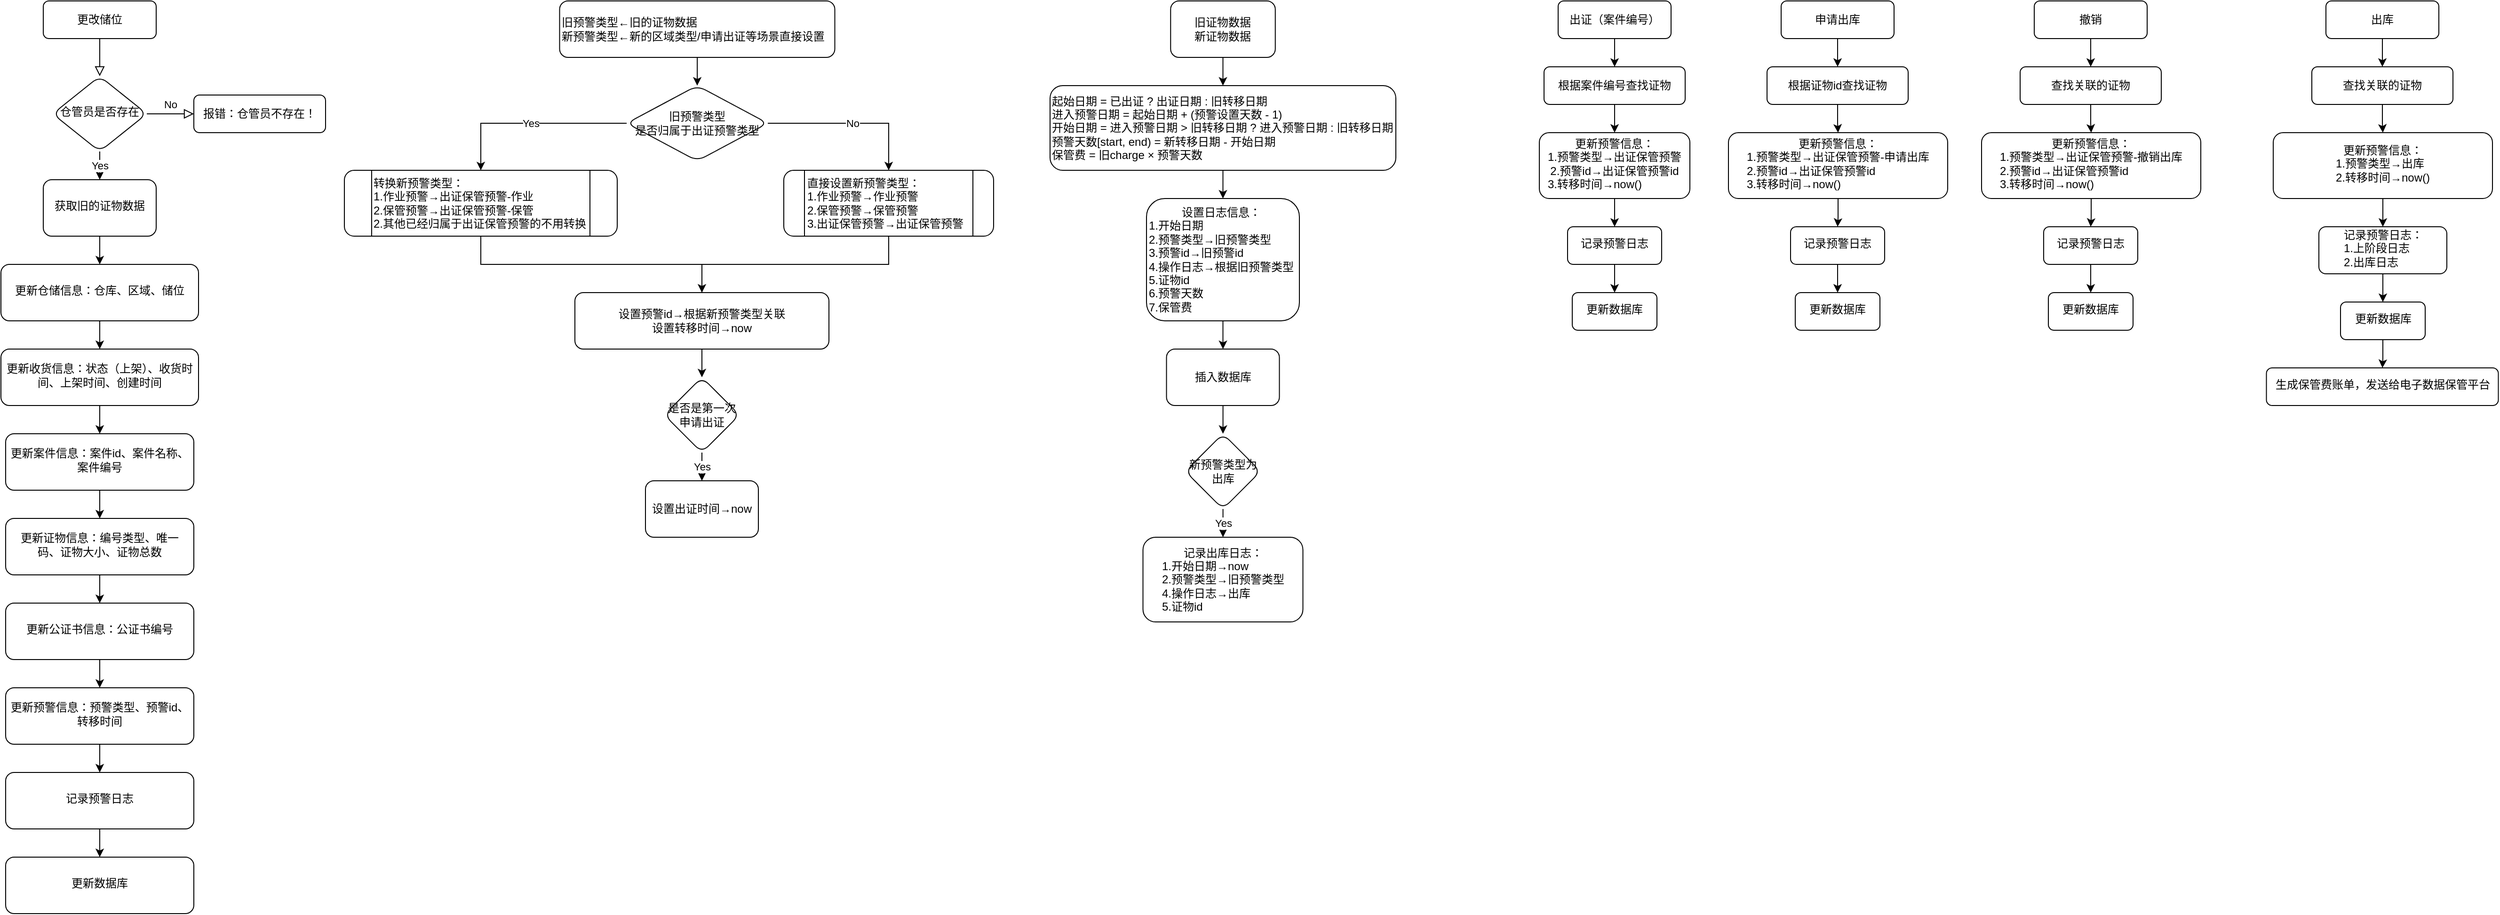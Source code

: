 <mxfile version="16.4.3" type="github">
  <diagram id="C5RBs43oDa-KdzZeNtuy" name="Page-1">
    <mxGraphModel dx="1185" dy="627" grid="1" gridSize="10" guides="1" tooltips="1" connect="1" arrows="1" fold="1" page="1" pageScale="1" pageWidth="827" pageHeight="1169" math="0" shadow="0">
      <root>
        <mxCell id="WIyWlLk6GJQsqaUBKTNV-0" />
        <mxCell id="WIyWlLk6GJQsqaUBKTNV-1" parent="WIyWlLk6GJQsqaUBKTNV-0" />
        <mxCell id="WIyWlLk6GJQsqaUBKTNV-2" value="" style="rounded=0;html=1;jettySize=auto;orthogonalLoop=1;fontSize=11;endArrow=block;endFill=0;endSize=8;strokeWidth=1;shadow=0;labelBackgroundColor=none;edgeStyle=orthogonalEdgeStyle;" parent="WIyWlLk6GJQsqaUBKTNV-1" source="WIyWlLk6GJQsqaUBKTNV-3" target="WIyWlLk6GJQsqaUBKTNV-6" edge="1">
          <mxGeometry relative="1" as="geometry" />
        </mxCell>
        <mxCell id="WIyWlLk6GJQsqaUBKTNV-3" value="更改储位" style="rounded=1;whiteSpace=wrap;html=1;fontSize=12;glass=0;strokeWidth=1;shadow=0;" parent="WIyWlLk6GJQsqaUBKTNV-1" vertex="1">
          <mxGeometry x="160" y="90" width="120" height="40" as="geometry" />
        </mxCell>
        <mxCell id="WIyWlLk6GJQsqaUBKTNV-5" value="No" style="edgeStyle=orthogonalEdgeStyle;rounded=0;html=1;jettySize=auto;orthogonalLoop=1;fontSize=11;endArrow=block;endFill=0;endSize=8;strokeWidth=1;shadow=0;labelBackgroundColor=none;" parent="WIyWlLk6GJQsqaUBKTNV-1" source="WIyWlLk6GJQsqaUBKTNV-6" target="WIyWlLk6GJQsqaUBKTNV-7" edge="1">
          <mxGeometry y="10" relative="1" as="geometry">
            <mxPoint as="offset" />
          </mxGeometry>
        </mxCell>
        <mxCell id="PesEr1MudBadnEUVHpRX-34" value="Yes" style="edgeStyle=orthogonalEdgeStyle;rounded=0;orthogonalLoop=1;jettySize=auto;html=1;" edge="1" parent="WIyWlLk6GJQsqaUBKTNV-1" source="WIyWlLk6GJQsqaUBKTNV-6" target="PesEr1MudBadnEUVHpRX-33">
          <mxGeometry relative="1" as="geometry" />
        </mxCell>
        <mxCell id="WIyWlLk6GJQsqaUBKTNV-6" value="仓管员是否存在" style="rhombus;whiteSpace=wrap;html=1;shadow=0;fontFamily=Helvetica;fontSize=12;align=center;strokeWidth=1;spacing=6;spacingTop=-4;rounded=1;" parent="WIyWlLk6GJQsqaUBKTNV-1" vertex="1">
          <mxGeometry x="170" y="170" width="100" height="80" as="geometry" />
        </mxCell>
        <mxCell id="WIyWlLk6GJQsqaUBKTNV-7" value="报错：仓管员不存在！" style="rounded=1;whiteSpace=wrap;html=1;fontSize=12;glass=0;strokeWidth=1;shadow=0;" parent="WIyWlLk6GJQsqaUBKTNV-1" vertex="1">
          <mxGeometry x="320" y="190" width="140" height="40" as="geometry" />
        </mxCell>
        <mxCell id="PesEr1MudBadnEUVHpRX-6" value="" style="edgeStyle=orthogonalEdgeStyle;rounded=0;orthogonalLoop=1;jettySize=auto;html=1;" edge="1" parent="WIyWlLk6GJQsqaUBKTNV-1" source="PesEr1MudBadnEUVHpRX-3" target="PesEr1MudBadnEUVHpRX-5">
          <mxGeometry relative="1" as="geometry" />
        </mxCell>
        <mxCell id="PesEr1MudBadnEUVHpRX-3" value="更新仓储信息：仓库、区域、储位" style="rounded=1;whiteSpace=wrap;html=1;shadow=0;strokeWidth=1;spacing=6;spacingTop=-4;" vertex="1" parent="WIyWlLk6GJQsqaUBKTNV-1">
          <mxGeometry x="115" y="370" width="210" height="60" as="geometry" />
        </mxCell>
        <mxCell id="PesEr1MudBadnEUVHpRX-8" value="" style="edgeStyle=orthogonalEdgeStyle;rounded=0;orthogonalLoop=1;jettySize=auto;html=1;" edge="1" parent="WIyWlLk6GJQsqaUBKTNV-1" source="PesEr1MudBadnEUVHpRX-5" target="PesEr1MudBadnEUVHpRX-7">
          <mxGeometry relative="1" as="geometry" />
        </mxCell>
        <mxCell id="PesEr1MudBadnEUVHpRX-5" value="更新收货信息：状态（上架）、收货时间、上架时间、创建时间" style="whiteSpace=wrap;html=1;rounded=1;shadow=0;strokeWidth=1;spacing=6;spacingTop=-4;" vertex="1" parent="WIyWlLk6GJQsqaUBKTNV-1">
          <mxGeometry x="115" y="460" width="210" height="60" as="geometry" />
        </mxCell>
        <mxCell id="PesEr1MudBadnEUVHpRX-10" value="" style="edgeStyle=orthogonalEdgeStyle;rounded=0;orthogonalLoop=1;jettySize=auto;html=1;" edge="1" parent="WIyWlLk6GJQsqaUBKTNV-1" source="PesEr1MudBadnEUVHpRX-7" target="PesEr1MudBadnEUVHpRX-9">
          <mxGeometry relative="1" as="geometry" />
        </mxCell>
        <mxCell id="PesEr1MudBadnEUVHpRX-7" value="更新案件信息：案件id、案件名称、案件编号" style="rounded=1;whiteSpace=wrap;html=1;shadow=0;strokeWidth=1;spacing=6;spacingTop=-4;" vertex="1" parent="WIyWlLk6GJQsqaUBKTNV-1">
          <mxGeometry x="120" y="550" width="200" height="60" as="geometry" />
        </mxCell>
        <mxCell id="PesEr1MudBadnEUVHpRX-12" value="" style="edgeStyle=orthogonalEdgeStyle;rounded=0;orthogonalLoop=1;jettySize=auto;html=1;" edge="1" parent="WIyWlLk6GJQsqaUBKTNV-1" source="PesEr1MudBadnEUVHpRX-9" target="PesEr1MudBadnEUVHpRX-11">
          <mxGeometry relative="1" as="geometry" />
        </mxCell>
        <mxCell id="PesEr1MudBadnEUVHpRX-9" value="更新证物信息：编号类型、唯一码、证物大小、证物总数" style="whiteSpace=wrap;html=1;rounded=1;shadow=0;strokeWidth=1;spacing=6;spacingTop=-4;" vertex="1" parent="WIyWlLk6GJQsqaUBKTNV-1">
          <mxGeometry x="120" y="640" width="200" height="60" as="geometry" />
        </mxCell>
        <mxCell id="PesEr1MudBadnEUVHpRX-14" value="" style="edgeStyle=orthogonalEdgeStyle;rounded=0;orthogonalLoop=1;jettySize=auto;html=1;" edge="1" parent="WIyWlLk6GJQsqaUBKTNV-1" source="PesEr1MudBadnEUVHpRX-11" target="PesEr1MudBadnEUVHpRX-13">
          <mxGeometry relative="1" as="geometry" />
        </mxCell>
        <mxCell id="PesEr1MudBadnEUVHpRX-11" value="更新公证书信息：公证书编号" style="whiteSpace=wrap;html=1;rounded=1;shadow=0;strokeWidth=1;spacing=6;spacingTop=-4;" vertex="1" parent="WIyWlLk6GJQsqaUBKTNV-1">
          <mxGeometry x="120" y="730" width="200" height="60" as="geometry" />
        </mxCell>
        <mxCell id="PesEr1MudBadnEUVHpRX-20" value="" style="edgeStyle=orthogonalEdgeStyle;rounded=0;orthogonalLoop=1;jettySize=auto;html=1;" edge="1" parent="WIyWlLk6GJQsqaUBKTNV-1" source="PesEr1MudBadnEUVHpRX-13" target="PesEr1MudBadnEUVHpRX-19">
          <mxGeometry relative="1" as="geometry" />
        </mxCell>
        <mxCell id="PesEr1MudBadnEUVHpRX-13" value="更新预警信息：预警类型、预警id、转移时间" style="whiteSpace=wrap;html=1;rounded=1;shadow=0;strokeWidth=1;spacing=6;spacingTop=-4;" vertex="1" parent="WIyWlLk6GJQsqaUBKTNV-1">
          <mxGeometry x="120" y="820" width="200" height="60" as="geometry" />
        </mxCell>
        <mxCell id="PesEr1MudBadnEUVHpRX-22" value="" style="edgeStyle=orthogonalEdgeStyle;rounded=0;orthogonalLoop=1;jettySize=auto;html=1;" edge="1" parent="WIyWlLk6GJQsqaUBKTNV-1" source="PesEr1MudBadnEUVHpRX-19" target="PesEr1MudBadnEUVHpRX-21">
          <mxGeometry relative="1" as="geometry" />
        </mxCell>
        <mxCell id="PesEr1MudBadnEUVHpRX-19" value="记录预警日志" style="whiteSpace=wrap;html=1;rounded=1;shadow=0;strokeWidth=1;spacing=6;spacingTop=-4;" vertex="1" parent="WIyWlLk6GJQsqaUBKTNV-1">
          <mxGeometry x="120" y="910" width="200" height="60" as="geometry" />
        </mxCell>
        <mxCell id="PesEr1MudBadnEUVHpRX-21" value="更新数据库" style="whiteSpace=wrap;html=1;rounded=1;shadow=0;strokeWidth=1;spacing=6;spacingTop=-4;" vertex="1" parent="WIyWlLk6GJQsqaUBKTNV-1">
          <mxGeometry x="120" y="1000" width="200" height="60" as="geometry" />
        </mxCell>
        <mxCell id="PesEr1MudBadnEUVHpRX-35" value="" style="edgeStyle=orthogonalEdgeStyle;rounded=0;orthogonalLoop=1;jettySize=auto;html=1;" edge="1" parent="WIyWlLk6GJQsqaUBKTNV-1" source="PesEr1MudBadnEUVHpRX-33" target="PesEr1MudBadnEUVHpRX-3">
          <mxGeometry relative="1" as="geometry" />
        </mxCell>
        <mxCell id="PesEr1MudBadnEUVHpRX-33" value="获取旧的证物数据" style="rounded=1;whiteSpace=wrap;html=1;shadow=0;strokeWidth=1;spacing=6;spacingTop=-4;" vertex="1" parent="WIyWlLk6GJQsqaUBKTNV-1">
          <mxGeometry x="160" y="280" width="120" height="60" as="geometry" />
        </mxCell>
        <mxCell id="PesEr1MudBadnEUVHpRX-41" value="" style="edgeStyle=orthogonalEdgeStyle;rounded=0;orthogonalLoop=1;jettySize=auto;html=1;" edge="1" parent="WIyWlLk6GJQsqaUBKTNV-1" source="PesEr1MudBadnEUVHpRX-39" target="PesEr1MudBadnEUVHpRX-40">
          <mxGeometry relative="1" as="geometry" />
        </mxCell>
        <mxCell id="PesEr1MudBadnEUVHpRX-39" value="&lt;div align=&quot;left&quot;&gt;旧预警类型←旧的证物数据&lt;/div&gt;&lt;div align=&quot;left&quot;&gt;新预警类型←新的区域类型/申请出证等场景直接设置&lt;/div&gt;" style="rounded=1;whiteSpace=wrap;html=1;fontSize=12;glass=0;strokeWidth=1;shadow=0;align=left;" vertex="1" parent="WIyWlLk6GJQsqaUBKTNV-1">
          <mxGeometry x="708.75" y="90" width="292.5" height="60" as="geometry" />
        </mxCell>
        <mxCell id="PesEr1MudBadnEUVHpRX-45" value="Yes" style="edgeStyle=orthogonalEdgeStyle;rounded=0;orthogonalLoop=1;jettySize=auto;html=1;" edge="1" parent="WIyWlLk6GJQsqaUBKTNV-1" source="PesEr1MudBadnEUVHpRX-40" target="PesEr1MudBadnEUVHpRX-44">
          <mxGeometry relative="1" as="geometry" />
        </mxCell>
        <mxCell id="PesEr1MudBadnEUVHpRX-47" value="No" style="edgeStyle=orthogonalEdgeStyle;rounded=0;orthogonalLoop=1;jettySize=auto;html=1;" edge="1" parent="WIyWlLk6GJQsqaUBKTNV-1" source="PesEr1MudBadnEUVHpRX-40" target="PesEr1MudBadnEUVHpRX-46">
          <mxGeometry relative="1" as="geometry" />
        </mxCell>
        <mxCell id="PesEr1MudBadnEUVHpRX-40" value="&lt;div&gt;旧预警类型&lt;/div&gt;&lt;div&gt;是否归属于出证预警类型&lt;/div&gt;" style="rhombus;whiteSpace=wrap;html=1;rounded=1;glass=0;strokeWidth=1;shadow=0;" vertex="1" parent="WIyWlLk6GJQsqaUBKTNV-1">
          <mxGeometry x="780" y="180" width="150" height="80" as="geometry" />
        </mxCell>
        <mxCell id="PesEr1MudBadnEUVHpRX-49" value="" style="edgeStyle=orthogonalEdgeStyle;rounded=0;orthogonalLoop=1;jettySize=auto;html=1;" edge="1" parent="WIyWlLk6GJQsqaUBKTNV-1" source="PesEr1MudBadnEUVHpRX-44" target="PesEr1MudBadnEUVHpRX-48">
          <mxGeometry relative="1" as="geometry">
            <Array as="points">
              <mxPoint x="625" y="370" />
              <mxPoint x="860" y="370" />
            </Array>
          </mxGeometry>
        </mxCell>
        <mxCell id="PesEr1MudBadnEUVHpRX-44" value="&lt;div&gt;转换新预警类型：&lt;/div&gt;&lt;div&gt;1.作业预警→出证保管预警-作业&lt;/div&gt;&lt;div&gt;2.保管预警→出证保管预警-保管&lt;/div&gt;&lt;div&gt;2.其他已经归属于出证保管预警的不用转换&lt;br&gt;&lt;/div&gt;" style="shape=process;whiteSpace=wrap;html=1;backgroundOutline=1;rounded=1;glass=0;strokeWidth=1;shadow=0;align=left;verticalAlign=top;" vertex="1" parent="WIyWlLk6GJQsqaUBKTNV-1">
          <mxGeometry x="480" y="270" width="290" height="70" as="geometry" />
        </mxCell>
        <mxCell id="PesEr1MudBadnEUVHpRX-50" style="edgeStyle=orthogonalEdgeStyle;rounded=0;orthogonalLoop=1;jettySize=auto;html=1;entryX=0.5;entryY=0;entryDx=0;entryDy=0;endArrow=none;endFill=0;" edge="1" parent="WIyWlLk6GJQsqaUBKTNV-1" source="PesEr1MudBadnEUVHpRX-46" target="PesEr1MudBadnEUVHpRX-48">
          <mxGeometry relative="1" as="geometry">
            <Array as="points">
              <mxPoint x="1059" y="370" />
              <mxPoint x="860" y="370" />
            </Array>
          </mxGeometry>
        </mxCell>
        <mxCell id="PesEr1MudBadnEUVHpRX-46" value="&lt;div&gt;直接设置新预警类型：&lt;/div&gt;&lt;div&gt;1.作业预警→作业预警&lt;/div&gt;&lt;div&gt;2.保管预警→保管预警&lt;/div&gt;&lt;div&gt;3.出证保管预警→出证保管预警&lt;br&gt;&lt;/div&gt;" style="shape=process;whiteSpace=wrap;html=1;backgroundOutline=1;rounded=1;glass=0;strokeWidth=1;shadow=0;align=left;verticalAlign=top;" vertex="1" parent="WIyWlLk6GJQsqaUBKTNV-1">
          <mxGeometry x="947" y="270" width="223" height="70" as="geometry" />
        </mxCell>
        <mxCell id="PesEr1MudBadnEUVHpRX-53" value="" style="edgeStyle=orthogonalEdgeStyle;rounded=0;orthogonalLoop=1;jettySize=auto;html=1;endArrow=classic;endFill=1;" edge="1" parent="WIyWlLk6GJQsqaUBKTNV-1" source="PesEr1MudBadnEUVHpRX-48" target="PesEr1MudBadnEUVHpRX-52">
          <mxGeometry relative="1" as="geometry" />
        </mxCell>
        <mxCell id="PesEr1MudBadnEUVHpRX-48" value="&lt;div&gt;设置预警id→根据新预警类型关联&lt;/div&gt;&lt;div&gt;设置转移时间→now&lt;br&gt;&lt;/div&gt;" style="whiteSpace=wrap;html=1;align=center;verticalAlign=middle;rounded=1;glass=0;strokeWidth=1;shadow=0;" vertex="1" parent="WIyWlLk6GJQsqaUBKTNV-1">
          <mxGeometry x="725" y="400" width="270" height="60" as="geometry" />
        </mxCell>
        <mxCell id="PesEr1MudBadnEUVHpRX-55" value="Yes" style="edgeStyle=orthogonalEdgeStyle;rounded=0;orthogonalLoop=1;jettySize=auto;html=1;endArrow=classic;endFill=1;" edge="1" parent="WIyWlLk6GJQsqaUBKTNV-1" source="PesEr1MudBadnEUVHpRX-52" target="PesEr1MudBadnEUVHpRX-54">
          <mxGeometry relative="1" as="geometry" />
        </mxCell>
        <mxCell id="PesEr1MudBadnEUVHpRX-52" value="是否是第一次申请出证" style="rhombus;whiteSpace=wrap;html=1;rounded=1;glass=0;strokeWidth=1;shadow=0;" vertex="1" parent="WIyWlLk6GJQsqaUBKTNV-1">
          <mxGeometry x="820" y="490" width="80" height="80" as="geometry" />
        </mxCell>
        <mxCell id="PesEr1MudBadnEUVHpRX-54" value="设置出证时间→now" style="whiteSpace=wrap;html=1;rounded=1;glass=0;strokeWidth=1;shadow=0;" vertex="1" parent="WIyWlLk6GJQsqaUBKTNV-1">
          <mxGeometry x="800" y="600" width="120" height="60" as="geometry" />
        </mxCell>
        <mxCell id="PesEr1MudBadnEUVHpRX-73" value="" style="edgeStyle=orthogonalEdgeStyle;rounded=0;orthogonalLoop=1;jettySize=auto;html=1;endArrow=classic;endFill=1;" edge="1" parent="WIyWlLk6GJQsqaUBKTNV-1" source="PesEr1MudBadnEUVHpRX-57" target="PesEr1MudBadnEUVHpRX-72">
          <mxGeometry relative="1" as="geometry" />
        </mxCell>
        <mxCell id="PesEr1MudBadnEUVHpRX-57" value="&lt;div&gt;起始日期 = 已出证 ? 出证日期 : 旧转移日期&lt;br&gt;&lt;/div&gt;&lt;div&gt;进入预警日期 = 起始日期 + (预警设置天数 - 1)&lt;/div&gt;&lt;div&gt;开始日期 = 进入预警日期 &amp;gt; 旧转移日期 ? 进入预警日期 : 旧转移日期&lt;/div&gt;&lt;div&gt;预警天数[start, end) = 新转移日期 - 开始日期&lt;/div&gt;&lt;div&gt;保管费 = 旧charge × 预警天数&lt;br&gt;&lt;/div&gt;" style="rounded=1;whiteSpace=wrap;html=1;fontSize=12;glass=0;strokeWidth=1;shadow=0;align=left;" vertex="1" parent="WIyWlLk6GJQsqaUBKTNV-1">
          <mxGeometry x="1230" y="180" width="367.5" height="90" as="geometry" />
        </mxCell>
        <mxCell id="PesEr1MudBadnEUVHpRX-71" value="" style="edgeStyle=orthogonalEdgeStyle;rounded=0;orthogonalLoop=1;jettySize=auto;html=1;endArrow=classic;endFill=1;" edge="1" parent="WIyWlLk6GJQsqaUBKTNV-1" source="PesEr1MudBadnEUVHpRX-70" target="PesEr1MudBadnEUVHpRX-57">
          <mxGeometry relative="1" as="geometry" />
        </mxCell>
        <mxCell id="PesEr1MudBadnEUVHpRX-70" value="&lt;div align=&quot;center&quot;&gt;旧证物数据&lt;/div&gt;&lt;div align=&quot;center&quot;&gt;新证物数据&lt;br&gt;&lt;/div&gt;" style="rounded=1;whiteSpace=wrap;html=1;fontSize=12;glass=0;strokeWidth=1;shadow=0;align=center;" vertex="1" parent="WIyWlLk6GJQsqaUBKTNV-1">
          <mxGeometry x="1358.13" y="90" width="111.25" height="60" as="geometry" />
        </mxCell>
        <mxCell id="PesEr1MudBadnEUVHpRX-75" value="" style="edgeStyle=orthogonalEdgeStyle;rounded=0;orthogonalLoop=1;jettySize=auto;html=1;endArrow=classic;endFill=1;" edge="1" parent="WIyWlLk6GJQsqaUBKTNV-1" source="PesEr1MudBadnEUVHpRX-72" target="PesEr1MudBadnEUVHpRX-74">
          <mxGeometry relative="1" as="geometry" />
        </mxCell>
        <mxCell id="PesEr1MudBadnEUVHpRX-72" value="&lt;div align=&quot;center&quot;&gt;设置日志信息：&lt;/div&gt;&lt;div align=&quot;left&quot;&gt;1.开始日期&lt;/div&gt;&lt;div align=&quot;left&quot;&gt;2.预警类型→旧预警类型&lt;/div&gt;&lt;div align=&quot;left&quot;&gt;3.预警id→旧预警id&lt;/div&gt;&lt;div align=&quot;left&quot;&gt;4.操作日志→根据旧预警类型&lt;/div&gt;&lt;div align=&quot;left&quot;&gt;5.证物id&lt;/div&gt;&lt;div align=&quot;left&quot;&gt;6.预警天数&lt;/div&gt;&lt;div align=&quot;left&quot;&gt;7.保管费&lt;br&gt;&lt;/div&gt;" style="whiteSpace=wrap;html=1;rounded=1;glass=0;strokeWidth=1;shadow=0;align=left;" vertex="1" parent="WIyWlLk6GJQsqaUBKTNV-1">
          <mxGeometry x="1332.5" y="300" width="162.5" height="130" as="geometry" />
        </mxCell>
        <mxCell id="PesEr1MudBadnEUVHpRX-77" value="" style="edgeStyle=orthogonalEdgeStyle;rounded=0;orthogonalLoop=1;jettySize=auto;html=1;endArrow=classic;endFill=1;" edge="1" parent="WIyWlLk6GJQsqaUBKTNV-1" source="PesEr1MudBadnEUVHpRX-74" target="PesEr1MudBadnEUVHpRX-76">
          <mxGeometry relative="1" as="geometry" />
        </mxCell>
        <mxCell id="PesEr1MudBadnEUVHpRX-74" value="&lt;div align=&quot;center&quot;&gt;插入数据库&lt;br&gt;&lt;/div&gt;" style="whiteSpace=wrap;html=1;align=center;rounded=1;glass=0;strokeWidth=1;shadow=0;" vertex="1" parent="WIyWlLk6GJQsqaUBKTNV-1">
          <mxGeometry x="1353.75" y="460" width="120" height="60" as="geometry" />
        </mxCell>
        <mxCell id="PesEr1MudBadnEUVHpRX-79" value="&lt;div&gt;Yes&lt;/div&gt;" style="edgeStyle=orthogonalEdgeStyle;rounded=0;orthogonalLoop=1;jettySize=auto;html=1;endArrow=classic;endFill=1;" edge="1" parent="WIyWlLk6GJQsqaUBKTNV-1" source="PesEr1MudBadnEUVHpRX-76" target="PesEr1MudBadnEUVHpRX-78">
          <mxGeometry relative="1" as="geometry" />
        </mxCell>
        <mxCell id="PesEr1MudBadnEUVHpRX-76" value="新预警类型为出库" style="rhombus;whiteSpace=wrap;html=1;rounded=1;glass=0;strokeWidth=1;shadow=0;" vertex="1" parent="WIyWlLk6GJQsqaUBKTNV-1">
          <mxGeometry x="1373.75" y="550" width="80" height="80" as="geometry" />
        </mxCell>
        <mxCell id="PesEr1MudBadnEUVHpRX-78" value="&lt;div&gt;记录出库日志：&lt;/div&gt;&lt;div align=&quot;left&quot;&gt;&lt;div align=&quot;left&quot;&gt;1.开始日期→now&lt;/div&gt;&lt;div align=&quot;left&quot;&gt;2.预警类型→旧预警类型&lt;/div&gt;&lt;div align=&quot;left&quot;&gt;4.操作日志→出库&lt;/div&gt;&lt;div align=&quot;left&quot;&gt;5.证物id&lt;/div&gt;&lt;/div&gt;" style="whiteSpace=wrap;html=1;rounded=1;glass=0;strokeWidth=1;shadow=0;" vertex="1" parent="WIyWlLk6GJQsqaUBKTNV-1">
          <mxGeometry x="1328.75" y="660" width="170" height="90" as="geometry" />
        </mxCell>
        <mxCell id="PesEr1MudBadnEUVHpRX-82" value="" style="edgeStyle=orthogonalEdgeStyle;rounded=0;orthogonalLoop=1;jettySize=auto;html=1;endArrow=classic;endFill=1;" edge="1" parent="WIyWlLk6GJQsqaUBKTNV-1" source="PesEr1MudBadnEUVHpRX-80" target="PesEr1MudBadnEUVHpRX-81">
          <mxGeometry relative="1" as="geometry" />
        </mxCell>
        <mxCell id="PesEr1MudBadnEUVHpRX-80" value="出证（案件编号）" style="rounded=1;whiteSpace=wrap;html=1;fontSize=12;glass=0;strokeWidth=1;shadow=0;" vertex="1" parent="WIyWlLk6GJQsqaUBKTNV-1">
          <mxGeometry x="1770" y="90" width="120" height="40" as="geometry" />
        </mxCell>
        <mxCell id="PesEr1MudBadnEUVHpRX-88" value="" style="edgeStyle=orthogonalEdgeStyle;rounded=0;orthogonalLoop=1;jettySize=auto;html=1;endArrow=classic;endFill=1;" edge="1" parent="WIyWlLk6GJQsqaUBKTNV-1" source="PesEr1MudBadnEUVHpRX-81" target="PesEr1MudBadnEUVHpRX-83">
          <mxGeometry relative="1" as="geometry" />
        </mxCell>
        <mxCell id="PesEr1MudBadnEUVHpRX-81" value="根据案件编号查找证物" style="whiteSpace=wrap;html=1;rounded=1;glass=0;strokeWidth=1;shadow=0;" vertex="1" parent="WIyWlLk6GJQsqaUBKTNV-1">
          <mxGeometry x="1755" y="160" width="150" height="40" as="geometry" />
        </mxCell>
        <mxCell id="PesEr1MudBadnEUVHpRX-92" value="" style="edgeStyle=orthogonalEdgeStyle;rounded=0;orthogonalLoop=1;jettySize=auto;html=1;endArrow=classic;endFill=1;" edge="1" parent="WIyWlLk6GJQsqaUBKTNV-1" source="PesEr1MudBadnEUVHpRX-84" target="PesEr1MudBadnEUVHpRX-85">
          <mxGeometry relative="1" as="geometry" />
        </mxCell>
        <mxCell id="PesEr1MudBadnEUVHpRX-84" value="记录预警日志" style="whiteSpace=wrap;html=1;rounded=1;shadow=0;strokeWidth=1;spacing=6;spacingTop=-4;" vertex="1" parent="WIyWlLk6GJQsqaUBKTNV-1">
          <mxGeometry x="1780" y="330" width="100" height="40" as="geometry" />
        </mxCell>
        <mxCell id="PesEr1MudBadnEUVHpRX-85" value="更新数据库" style="whiteSpace=wrap;html=1;rounded=1;shadow=0;strokeWidth=1;spacing=6;spacingTop=-4;" vertex="1" parent="WIyWlLk6GJQsqaUBKTNV-1">
          <mxGeometry x="1785" y="400" width="90" height="40" as="geometry" />
        </mxCell>
        <mxCell id="PesEr1MudBadnEUVHpRX-91" value="" style="edgeStyle=orthogonalEdgeStyle;rounded=0;orthogonalLoop=1;jettySize=auto;html=1;endArrow=classic;endFill=1;" edge="1" parent="WIyWlLk6GJQsqaUBKTNV-1" source="PesEr1MudBadnEUVHpRX-83" target="PesEr1MudBadnEUVHpRX-84">
          <mxGeometry relative="1" as="geometry" />
        </mxCell>
        <mxCell id="PesEr1MudBadnEUVHpRX-83" value="&lt;div&gt;更新预警信息：&lt;/div&gt;&lt;div align=&quot;left&quot;&gt;1.预警类型→出证保管预警&lt;/div&gt;&lt;div&gt;2.预警id→出证保管预警id&lt;/div&gt;&lt;div align=&quot;left&quot;&gt;3.转移时间→now()&lt;/div&gt;" style="whiteSpace=wrap;html=1;rounded=1;shadow=0;strokeWidth=1;spacing=6;spacingTop=-4;" vertex="1" parent="WIyWlLk6GJQsqaUBKTNV-1">
          <mxGeometry x="1750" y="230" width="160" height="70" as="geometry" />
        </mxCell>
        <mxCell id="PesEr1MudBadnEUVHpRX-93" value="" style="edgeStyle=orthogonalEdgeStyle;rounded=0;orthogonalLoop=1;jettySize=auto;html=1;endArrow=classic;endFill=1;" edge="1" parent="WIyWlLk6GJQsqaUBKTNV-1" source="PesEr1MudBadnEUVHpRX-94" target="PesEr1MudBadnEUVHpRX-96">
          <mxGeometry relative="1" as="geometry" />
        </mxCell>
        <mxCell id="PesEr1MudBadnEUVHpRX-94" value="申请出库" style="rounded=1;whiteSpace=wrap;html=1;fontSize=12;glass=0;strokeWidth=1;shadow=0;" vertex="1" parent="WIyWlLk6GJQsqaUBKTNV-1">
          <mxGeometry x="2007" y="90" width="120" height="40" as="geometry" />
        </mxCell>
        <mxCell id="PesEr1MudBadnEUVHpRX-95" value="" style="edgeStyle=orthogonalEdgeStyle;rounded=0;orthogonalLoop=1;jettySize=auto;html=1;endArrow=classic;endFill=1;" edge="1" parent="WIyWlLk6GJQsqaUBKTNV-1" source="PesEr1MudBadnEUVHpRX-96" target="PesEr1MudBadnEUVHpRX-101">
          <mxGeometry relative="1" as="geometry" />
        </mxCell>
        <mxCell id="PesEr1MudBadnEUVHpRX-96" value="根据证物id查找证物" style="whiteSpace=wrap;html=1;rounded=1;glass=0;strokeWidth=1;shadow=0;" vertex="1" parent="WIyWlLk6GJQsqaUBKTNV-1">
          <mxGeometry x="1992" y="160" width="150" height="40" as="geometry" />
        </mxCell>
        <mxCell id="PesEr1MudBadnEUVHpRX-97" value="" style="edgeStyle=orthogonalEdgeStyle;rounded=0;orthogonalLoop=1;jettySize=auto;html=1;endArrow=classic;endFill=1;" edge="1" parent="WIyWlLk6GJQsqaUBKTNV-1" source="PesEr1MudBadnEUVHpRX-98" target="PesEr1MudBadnEUVHpRX-99">
          <mxGeometry relative="1" as="geometry" />
        </mxCell>
        <mxCell id="PesEr1MudBadnEUVHpRX-98" value="记录预警日志" style="whiteSpace=wrap;html=1;rounded=1;shadow=0;strokeWidth=1;spacing=6;spacingTop=-4;" vertex="1" parent="WIyWlLk6GJQsqaUBKTNV-1">
          <mxGeometry x="2017" y="330" width="100" height="40" as="geometry" />
        </mxCell>
        <mxCell id="PesEr1MudBadnEUVHpRX-99" value="更新数据库" style="whiteSpace=wrap;html=1;rounded=1;shadow=0;strokeWidth=1;spacing=6;spacingTop=-4;" vertex="1" parent="WIyWlLk6GJQsqaUBKTNV-1">
          <mxGeometry x="2022" y="400" width="90" height="40" as="geometry" />
        </mxCell>
        <mxCell id="PesEr1MudBadnEUVHpRX-100" value="" style="edgeStyle=orthogonalEdgeStyle;rounded=0;orthogonalLoop=1;jettySize=auto;html=1;endArrow=classic;endFill=1;" edge="1" parent="WIyWlLk6GJQsqaUBKTNV-1" source="PesEr1MudBadnEUVHpRX-101" target="PesEr1MudBadnEUVHpRX-98">
          <mxGeometry relative="1" as="geometry" />
        </mxCell>
        <mxCell id="PesEr1MudBadnEUVHpRX-101" value="&lt;div&gt;更新预警信息：&lt;/div&gt;&lt;div align=&quot;left&quot;&gt;1.预警类型→出证保管预警-申请出库&lt;/div&gt;&lt;div align=&quot;left&quot;&gt;2.预警id→出证保管预警id&lt;/div&gt;&lt;div align=&quot;left&quot;&gt;3.转移时间→now()&lt;/div&gt;" style="whiteSpace=wrap;html=1;rounded=1;shadow=0;strokeWidth=1;spacing=6;spacingTop=-4;" vertex="1" parent="WIyWlLk6GJQsqaUBKTNV-1">
          <mxGeometry x="1951" y="230" width="233" height="70" as="geometry" />
        </mxCell>
        <mxCell id="PesEr1MudBadnEUVHpRX-102" value="" style="edgeStyle=orthogonalEdgeStyle;rounded=0;orthogonalLoop=1;jettySize=auto;html=1;endArrow=classic;endFill=1;" edge="1" parent="WIyWlLk6GJQsqaUBKTNV-1" source="PesEr1MudBadnEUVHpRX-103" target="PesEr1MudBadnEUVHpRX-105">
          <mxGeometry relative="1" as="geometry" />
        </mxCell>
        <mxCell id="PesEr1MudBadnEUVHpRX-103" value="撤销" style="rounded=1;whiteSpace=wrap;html=1;fontSize=12;glass=0;strokeWidth=1;shadow=0;" vertex="1" parent="WIyWlLk6GJQsqaUBKTNV-1">
          <mxGeometry x="2276" y="90" width="120" height="40" as="geometry" />
        </mxCell>
        <mxCell id="PesEr1MudBadnEUVHpRX-104" value="" style="edgeStyle=orthogonalEdgeStyle;rounded=0;orthogonalLoop=1;jettySize=auto;html=1;endArrow=classic;endFill=1;" edge="1" parent="WIyWlLk6GJQsqaUBKTNV-1" source="PesEr1MudBadnEUVHpRX-105" target="PesEr1MudBadnEUVHpRX-110">
          <mxGeometry relative="1" as="geometry" />
        </mxCell>
        <mxCell id="PesEr1MudBadnEUVHpRX-105" value="查找关联的证物" style="whiteSpace=wrap;html=1;rounded=1;glass=0;strokeWidth=1;shadow=0;" vertex="1" parent="WIyWlLk6GJQsqaUBKTNV-1">
          <mxGeometry x="2261" y="160" width="150" height="40" as="geometry" />
        </mxCell>
        <mxCell id="PesEr1MudBadnEUVHpRX-106" value="" style="edgeStyle=orthogonalEdgeStyle;rounded=0;orthogonalLoop=1;jettySize=auto;html=1;endArrow=classic;endFill=1;" edge="1" parent="WIyWlLk6GJQsqaUBKTNV-1" source="PesEr1MudBadnEUVHpRX-107" target="PesEr1MudBadnEUVHpRX-108">
          <mxGeometry relative="1" as="geometry" />
        </mxCell>
        <mxCell id="PesEr1MudBadnEUVHpRX-107" value="记录预警日志" style="whiteSpace=wrap;html=1;rounded=1;shadow=0;strokeWidth=1;spacing=6;spacingTop=-4;" vertex="1" parent="WIyWlLk6GJQsqaUBKTNV-1">
          <mxGeometry x="2286" y="330" width="100" height="40" as="geometry" />
        </mxCell>
        <mxCell id="PesEr1MudBadnEUVHpRX-108" value="更新数据库" style="whiteSpace=wrap;html=1;rounded=1;shadow=0;strokeWidth=1;spacing=6;spacingTop=-4;" vertex="1" parent="WIyWlLk6GJQsqaUBKTNV-1">
          <mxGeometry x="2291" y="400" width="90" height="40" as="geometry" />
        </mxCell>
        <mxCell id="PesEr1MudBadnEUVHpRX-109" value="" style="edgeStyle=orthogonalEdgeStyle;rounded=0;orthogonalLoop=1;jettySize=auto;html=1;endArrow=classic;endFill=1;" edge="1" parent="WIyWlLk6GJQsqaUBKTNV-1" source="PesEr1MudBadnEUVHpRX-110" target="PesEr1MudBadnEUVHpRX-107">
          <mxGeometry relative="1" as="geometry" />
        </mxCell>
        <mxCell id="PesEr1MudBadnEUVHpRX-110" value="&lt;div&gt;更新预警信息：&lt;/div&gt;&lt;div align=&quot;left&quot;&gt;1.预警类型→出证保管预警-撤销出库&lt;/div&gt;&lt;div align=&quot;left&quot;&gt;2.预警id→出证保管预警id&lt;/div&gt;&lt;div align=&quot;left&quot;&gt;3.转移时间→now()&lt;/div&gt;" style="whiteSpace=wrap;html=1;rounded=1;shadow=0;strokeWidth=1;spacing=6;spacingTop=-4;" vertex="1" parent="WIyWlLk6GJQsqaUBKTNV-1">
          <mxGeometry x="2220" y="230" width="233" height="70" as="geometry" />
        </mxCell>
        <mxCell id="PesEr1MudBadnEUVHpRX-119" value="" style="edgeStyle=orthogonalEdgeStyle;rounded=0;orthogonalLoop=1;jettySize=auto;html=1;endArrow=classic;endFill=1;" edge="1" parent="WIyWlLk6GJQsqaUBKTNV-1" source="PesEr1MudBadnEUVHpRX-120" target="PesEr1MudBadnEUVHpRX-122">
          <mxGeometry relative="1" as="geometry" />
        </mxCell>
        <mxCell id="PesEr1MudBadnEUVHpRX-120" value="出库" style="rounded=1;whiteSpace=wrap;html=1;fontSize=12;glass=0;strokeWidth=1;shadow=0;" vertex="1" parent="WIyWlLk6GJQsqaUBKTNV-1">
          <mxGeometry x="2586" y="90" width="120" height="40" as="geometry" />
        </mxCell>
        <mxCell id="PesEr1MudBadnEUVHpRX-121" value="" style="edgeStyle=orthogonalEdgeStyle;rounded=0;orthogonalLoop=1;jettySize=auto;html=1;endArrow=classic;endFill=1;" edge="1" parent="WIyWlLk6GJQsqaUBKTNV-1" source="PesEr1MudBadnEUVHpRX-122" target="PesEr1MudBadnEUVHpRX-127">
          <mxGeometry relative="1" as="geometry" />
        </mxCell>
        <mxCell id="PesEr1MudBadnEUVHpRX-122" value="查找关联的证物" style="whiteSpace=wrap;html=1;rounded=1;glass=0;strokeWidth=1;shadow=0;" vertex="1" parent="WIyWlLk6GJQsqaUBKTNV-1">
          <mxGeometry x="2571" y="160" width="150" height="40" as="geometry" />
        </mxCell>
        <mxCell id="PesEr1MudBadnEUVHpRX-123" value="" style="edgeStyle=orthogonalEdgeStyle;rounded=0;orthogonalLoop=1;jettySize=auto;html=1;endArrow=classic;endFill=1;" edge="1" parent="WIyWlLk6GJQsqaUBKTNV-1" source="PesEr1MudBadnEUVHpRX-124" target="PesEr1MudBadnEUVHpRX-125">
          <mxGeometry relative="1" as="geometry" />
        </mxCell>
        <mxCell id="PesEr1MudBadnEUVHpRX-124" value="&lt;div&gt;记录预警日志：&lt;/div&gt;&lt;div align=&quot;left&quot;&gt;1.上阶段日志&lt;/div&gt;&lt;div align=&quot;left&quot;&gt;2.出库日志&lt;br&gt;&lt;/div&gt;" style="whiteSpace=wrap;html=1;rounded=1;shadow=0;strokeWidth=1;spacing=6;spacingTop=-4;" vertex="1" parent="WIyWlLk6GJQsqaUBKTNV-1">
          <mxGeometry x="2578.5" y="330" width="136" height="50" as="geometry" />
        </mxCell>
        <mxCell id="PesEr1MudBadnEUVHpRX-129" value="" style="edgeStyle=orthogonalEdgeStyle;rounded=0;orthogonalLoop=1;jettySize=auto;html=1;endArrow=classic;endFill=1;" edge="1" parent="WIyWlLk6GJQsqaUBKTNV-1" source="PesEr1MudBadnEUVHpRX-125" target="PesEr1MudBadnEUVHpRX-128">
          <mxGeometry relative="1" as="geometry" />
        </mxCell>
        <mxCell id="PesEr1MudBadnEUVHpRX-125" value="更新数据库" style="whiteSpace=wrap;html=1;rounded=1;shadow=0;strokeWidth=1;spacing=6;spacingTop=-4;" vertex="1" parent="WIyWlLk6GJQsqaUBKTNV-1">
          <mxGeometry x="2601.5" y="410" width="90" height="40" as="geometry" />
        </mxCell>
        <mxCell id="PesEr1MudBadnEUVHpRX-126" value="" style="edgeStyle=orthogonalEdgeStyle;rounded=0;orthogonalLoop=1;jettySize=auto;html=1;endArrow=classic;endFill=1;" edge="1" parent="WIyWlLk6GJQsqaUBKTNV-1" source="PesEr1MudBadnEUVHpRX-127" target="PesEr1MudBadnEUVHpRX-124">
          <mxGeometry relative="1" as="geometry" />
        </mxCell>
        <mxCell id="PesEr1MudBadnEUVHpRX-127" value="&lt;div&gt;更新预警信息：&lt;/div&gt;&lt;div align=&quot;left&quot;&gt;1.预警类型→出库&lt;/div&gt;&lt;div align=&quot;left&quot;&gt;2.转移时间→now()&lt;/div&gt;" style="whiteSpace=wrap;html=1;rounded=1;shadow=0;strokeWidth=1;spacing=6;spacingTop=-4;" vertex="1" parent="WIyWlLk6GJQsqaUBKTNV-1">
          <mxGeometry x="2530" y="230" width="233" height="70" as="geometry" />
        </mxCell>
        <mxCell id="PesEr1MudBadnEUVHpRX-128" value="生成保管费账单，发送给电子数据保管平台" style="whiteSpace=wrap;html=1;rounded=1;shadow=0;strokeWidth=1;spacing=6;spacingTop=-4;" vertex="1" parent="WIyWlLk6GJQsqaUBKTNV-1">
          <mxGeometry x="2522.75" y="480" width="246.5" height="40" as="geometry" />
        </mxCell>
      </root>
    </mxGraphModel>
  </diagram>
</mxfile>
